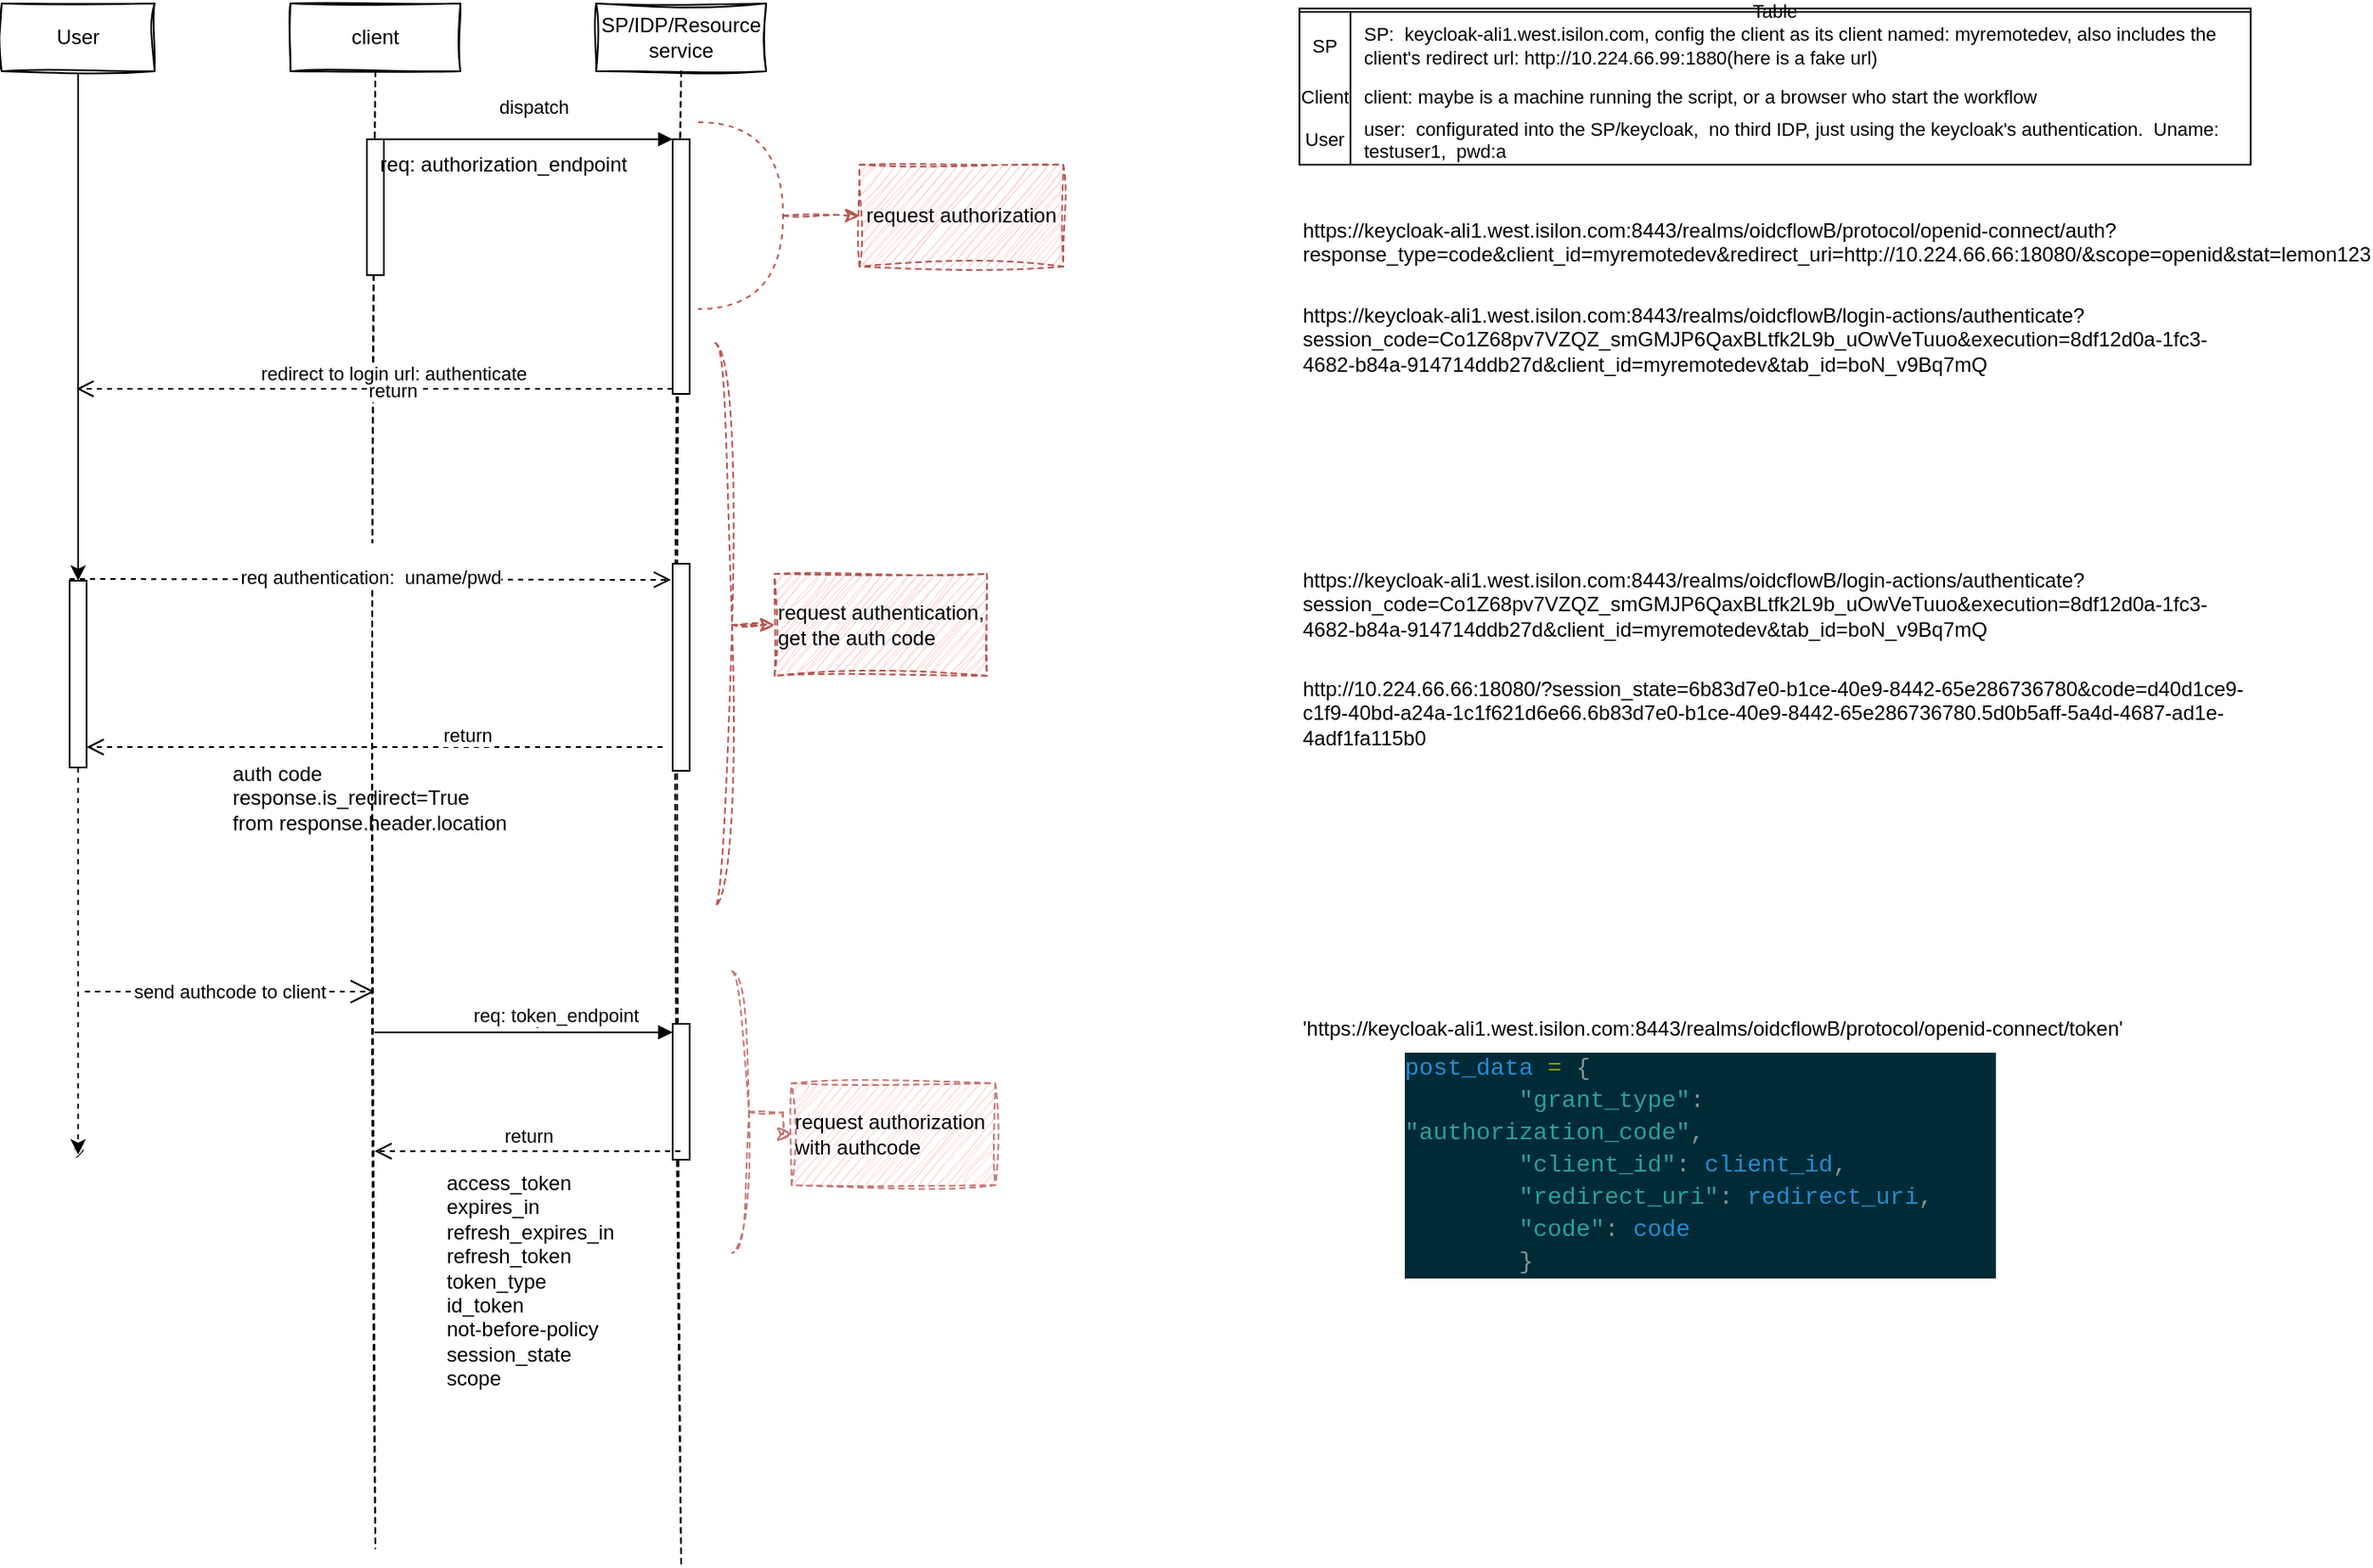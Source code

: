 <mxfile version="21.1.8" type="github">
  <diagram name="Page-1" id="2YBvvXClWsGukQMizWep">
    <mxGraphModel dx="1674" dy="707" grid="1" gridSize="10" guides="1" tooltips="1" connect="1" arrows="1" fold="1" page="1" pageScale="1" pageWidth="850" pageHeight="1100" math="0" shadow="0">
      <root>
        <mxCell id="0" />
        <mxCell id="1" parent="0" />
        <mxCell id="aM9ryv3xv72pqoxQDRHE-5" value="client" style="shape=umlLifeline;perimeter=lifelinePerimeter;whiteSpace=wrap;html=1;container=0;dropTarget=0;collapsible=0;recursiveResize=0;outlineConnect=0;portConstraint=eastwest;newEdgeStyle={&quot;edgeStyle&quot;:&quot;elbowEdgeStyle&quot;,&quot;elbow&quot;:&quot;vertical&quot;,&quot;curved&quot;:0,&quot;rounded&quot;:0};sketch=1;curveFitting=1;jiggle=2;rounded=0;glass=0;shadow=0;" parent="1" vertex="1">
          <mxGeometry x="256" y="40" width="100" height="910" as="geometry" />
        </mxCell>
        <mxCell id="aM9ryv3xv72pqoxQDRHE-6" value="" style="html=1;points=[];perimeter=orthogonalPerimeter;outlineConnect=0;targetShapes=umlLifeline;portConstraint=eastwest;newEdgeStyle={&quot;edgeStyle&quot;:&quot;elbowEdgeStyle&quot;,&quot;elbow&quot;:&quot;vertical&quot;,&quot;curved&quot;:0,&quot;rounded&quot;:0};" parent="aM9ryv3xv72pqoxQDRHE-5" vertex="1">
          <mxGeometry x="45" y="80" width="10" height="80" as="geometry" />
        </mxCell>
        <mxCell id="cdXz-gP29iLM56BV_aXq-1" value="SP/IDP/Resource service" style="shape=umlLifeline;perimeter=lifelinePerimeter;whiteSpace=wrap;html=1;container=0;dropTarget=0;collapsible=0;recursiveResize=0;outlineConnect=0;portConstraint=eastwest;newEdgeStyle={&quot;edgeStyle&quot;:&quot;elbowEdgeStyle&quot;,&quot;elbow&quot;:&quot;vertical&quot;,&quot;curved&quot;:0,&quot;rounded&quot;:0};sketch=1;curveFitting=1;jiggle=2;" parent="1" vertex="1">
          <mxGeometry x="436" y="40" width="100" height="920" as="geometry" />
        </mxCell>
        <mxCell id="cdXz-gP29iLM56BV_aXq-20" value="" style="html=1;points=[];perimeter=orthogonalPerimeter;outlineConnect=0;targetShapes=umlLifeline;portConstraint=eastwest;newEdgeStyle={&quot;edgeStyle&quot;:&quot;elbowEdgeStyle&quot;,&quot;elbow&quot;:&quot;vertical&quot;,&quot;curved&quot;:0,&quot;rounded&quot;:0};" parent="cdXz-gP29iLM56BV_aXq-1" vertex="1">
          <mxGeometry x="45" y="80" width="10" height="150" as="geometry" />
        </mxCell>
        <mxCell id="cdXz-gP29iLM56BV_aXq-53" value="" style="html=1;points=[];perimeter=orthogonalPerimeter;outlineConnect=0;targetShapes=umlLifeline;portConstraint=eastwest;newEdgeStyle={&quot;edgeStyle&quot;:&quot;elbowEdgeStyle&quot;,&quot;elbow&quot;:&quot;vertical&quot;,&quot;curved&quot;:0,&quot;rounded&quot;:0};" parent="cdXz-gP29iLM56BV_aXq-1" vertex="1">
          <mxGeometry x="45" y="601" width="10" height="80" as="geometry" />
        </mxCell>
        <mxCell id="cdXz-gP29iLM56BV_aXq-55" value="return" style="html=1;verticalAlign=bottom;endArrow=open;dashed=1;endSize=8;edgeStyle=elbowEdgeStyle;elbow=vertical;curved=0;rounded=0;" parent="cdXz-gP29iLM56BV_aXq-1" edge="1">
          <mxGeometry relative="1" as="geometry">
            <mxPoint x="-130.5" y="676" as="targetPoint" />
            <mxPoint x="49.5" y="676" as="sourcePoint" />
          </mxGeometry>
        </mxCell>
        <mxCell id="cdXz-gP29iLM56BV_aXq-62" value="access_token&#xa;expires_in&#xa;refresh_expires_in&#xa;refresh_token&#xa;token_type&#xa;id_token&#xa;not-before-policy&#xa;session_state&#xa;scope" style="text;whiteSpace=wrap;html=1;" parent="cdXz-gP29iLM56BV_aXq-1" vertex="1">
          <mxGeometry x="-90" y="681" width="130" height="150" as="geometry" />
        </mxCell>
        <mxCell id="Y0D-aAT1UQCaZyRApQrq-3" value="" style="html=1;points=[];perimeter=orthogonalPerimeter;outlineConnect=0;targetShapes=umlLifeline;portConstraint=eastwest;newEdgeStyle={&quot;edgeStyle&quot;:&quot;elbowEdgeStyle&quot;,&quot;elbow&quot;:&quot;vertical&quot;,&quot;curved&quot;:0,&quot;rounded&quot;:0};" vertex="1" parent="cdXz-gP29iLM56BV_aXq-1">
          <mxGeometry x="45" y="330" width="10" height="122" as="geometry" />
        </mxCell>
        <mxCell id="cdXz-gP29iLM56BV_aXq-11" value="https://keycloak-ali1.west.isilon.com:8443/realms/oidcflowB/protocol/openid-connect/auth?response_type=code&amp;client_id=myremotedev&amp;redirect_uri=http://10.224.66.66:18080/&amp;scope=openid&amp;stat=lemon123" style="text;whiteSpace=wrap;html=1;" parent="1" vertex="1">
          <mxGeometry x="850" y="160" width="560" height="50" as="geometry" />
        </mxCell>
        <mxCell id="cdXz-gP29iLM56BV_aXq-21" value="dispatch" style="html=1;verticalAlign=bottom;endArrow=block;edgeStyle=elbowEdgeStyle;elbow=vertical;curved=0;rounded=0;" parent="1" source="aM9ryv3xv72pqoxQDRHE-5" target="cdXz-gP29iLM56BV_aXq-20" edge="1">
          <mxGeometry x="0.062" y="10" relative="1" as="geometry">
            <mxPoint x="406" y="120" as="sourcePoint" />
            <Array as="points">
              <mxPoint x="446" y="120" />
            </Array>
            <mxPoint as="offset" />
          </mxGeometry>
        </mxCell>
        <mxCell id="cdXz-gP29iLM56BV_aXq-22" value="return" style="html=1;verticalAlign=bottom;endArrow=open;dashed=1;endSize=8;edgeStyle=elbowEdgeStyle;elbow=vertical;curved=0;rounded=0;" parent="1" edge="1">
          <mxGeometry x="-0.059" y="10" relative="1" as="geometry">
            <mxPoint x="130" y="267" as="targetPoint" />
            <mxPoint as="offset" />
            <mxPoint x="481" y="267" as="sourcePoint" />
          </mxGeometry>
        </mxCell>
        <mxCell id="cdXz-gP29iLM56BV_aXq-24" value="redirect to login url: authenticate&amp;nbsp;" style="edgeLabel;html=1;align=center;verticalAlign=middle;resizable=0;points=[];" parent="cdXz-gP29iLM56BV_aXq-22" vertex="1" connectable="0">
          <mxGeometry x="-0.429" y="-1" relative="1" as="geometry">
            <mxPoint x="-63" y="-8" as="offset" />
          </mxGeometry>
        </mxCell>
        <mxCell id="cdXz-gP29iLM56BV_aXq-23" value="req: authorization_endpoint" style="text;html=1;align=center;verticalAlign=middle;resizable=0;points=[];autosize=1;strokeColor=none;fillColor=none;" parent="1" vertex="1">
          <mxGeometry x="296" y="120" width="170" height="30" as="geometry" />
        </mxCell>
        <mxCell id="cdXz-gP29iLM56BV_aXq-39" value="return" style="html=1;verticalAlign=bottom;endArrow=open;dashed=1;endSize=8;edgeStyle=elbowEdgeStyle;elbow=vertical;curved=0;rounded=0;" parent="1" edge="1">
          <mxGeometry x="-0.032" relative="1" as="geometry">
            <mxPoint x="480" y="380" as="targetPoint" />
            <mxPoint x="126" y="379" as="sourcePoint" />
            <mxPoint as="offset" />
          </mxGeometry>
        </mxCell>
        <mxCell id="cdXz-gP29iLM56BV_aXq-41" value="&lt;br&gt;req authentication:&amp;nbsp; uname/pwd" style="edgeLabel;html=1;align=center;verticalAlign=middle;resizable=0;points=[];" parent="cdXz-gP29iLM56BV_aXq-39" vertex="1" connectable="0">
          <mxGeometry x="0.232" y="5" relative="1" as="geometry">
            <mxPoint x="-41" y="-4" as="offset" />
          </mxGeometry>
        </mxCell>
        <mxCell id="cdXz-gP29iLM56BV_aXq-44" value="return" style="html=1;verticalAlign=bottom;endArrow=open;dashed=1;endSize=8;edgeStyle=elbowEdgeStyle;elbow=vertical;curved=0;rounded=0;" parent="1" edge="1">
          <mxGeometry x="-0.322" y="2" relative="1" as="geometry">
            <mxPoint x="136" y="478" as="targetPoint" />
            <mxPoint x="475" y="478" as="sourcePoint" />
            <mxPoint as="offset" />
          </mxGeometry>
        </mxCell>
        <UserObject label="https://keycloak-ali1.west.isilon.com:8443/realms/oidcflowB/login-actions/authenticate?session_code=Co1Z68pv7VZQZ_smGMJP6QaxBLtfk2L9b_uOwVeTuuo&amp;execution=8df12d0a-1fc3-4682-b84a-914714ddb27d&amp;client_id=myremotedev&amp;tab_id=boN_v9Bq7mQ" link="https://keycloak-ali1.west.isilon.com:8443/realms/oidcflowB/login-actions/authenticate?session_code=Co1Z68pv7VZQZ_smGMJP6QaxBLtfk2L9b_uOwVeTuuo&amp;execution=8df12d0a-1fc3-4682-b84a-914714ddb27d&amp;client_id=myremotedev&amp;tab_id=boN_v9Bq7mQ" id="cdXz-gP29iLM56BV_aXq-45">
          <mxCell style="text;whiteSpace=wrap;html=1;" parent="1" vertex="1">
            <mxGeometry x="850" y="210" width="560" height="70" as="geometry" />
          </mxCell>
        </UserObject>
        <UserObject label="http://10.224.66.66:18080/?session_state=6b83d7e0-b1ce-40e9-8442-65e286736780&amp;code=d40d1ce9-c1f9-40bd-a24a-1c1f621d6e66.6b83d7e0-b1ce-40e9-8442-65e286736780.5d0b5aff-5a4d-4687-ad1e-4adf1fa115b0" link="http://10.224.66.66:18080/?session_state=6b83d7e0-b1ce-40e9-8442-65e286736780&amp;code=d40d1ce9-c1f9-40bd-a24a-1c1f621d6e66.6b83d7e0-b1ce-40e9-8442-65e286736780.5d0b5aff-5a4d-4687-ad1e-4adf1fa115b0" id="cdXz-gP29iLM56BV_aXq-50">
          <mxCell style="text;whiteSpace=wrap;html=1;" parent="1" vertex="1">
            <mxGeometry x="850" y="430" width="560" height="70" as="geometry" />
          </mxCell>
        </UserObject>
        <UserObject label="https://keycloak-ali1.west.isilon.com:8443/realms/oidcflowB/login-actions/authenticate?session_code=Co1Z68pv7VZQZ_smGMJP6QaxBLtfk2L9b_uOwVeTuuo&amp;execution=8df12d0a-1fc3-4682-b84a-914714ddb27d&amp;client_id=myremotedev&amp;tab_id=boN_v9Bq7mQ" link="https://keycloak-ali1.west.isilon.com:8443/realms/oidcflowB/login-actions/authenticate?session_code=Co1Z68pv7VZQZ_smGMJP6QaxBLtfk2L9b_uOwVeTuuo&amp;execution=8df12d0a-1fc3-4682-b84a-914714ddb27d&amp;client_id=myremotedev&amp;tab_id=boN_v9Bq7mQ" id="cdXz-gP29iLM56BV_aXq-51">
          <mxCell style="text;whiteSpace=wrap;html=1;" parent="1" vertex="1">
            <mxGeometry x="850" y="366" width="560" height="70" as="geometry" />
          </mxCell>
        </UserObject>
        <mxCell id="cdXz-gP29iLM56BV_aXq-52" value="&#39;https://keycloak-ali1.west.isilon.com:8443/realms/oidcflowB/protocol/openid-connect/token&#39;" style="text;whiteSpace=wrap;html=1;" parent="1" vertex="1">
          <mxGeometry x="850" y="630" width="520" height="40" as="geometry" />
        </mxCell>
        <mxCell id="cdXz-gP29iLM56BV_aXq-54" value="dispatch" style="html=1;verticalAlign=bottom;endArrow=block;edgeStyle=elbowEdgeStyle;elbow=vertical;curved=0;rounded=0;" parent="1" edge="1">
          <mxGeometry x="0.145" relative="1" as="geometry">
            <mxPoint x="305.5" y="646" as="sourcePoint" />
            <mxPoint x="481" y="646" as="targetPoint" />
            <mxPoint as="offset" />
          </mxGeometry>
        </mxCell>
        <mxCell id="cdXz-gP29iLM56BV_aXq-60" value="req: token_endpoint" style="edgeLabel;html=1;align=center;verticalAlign=middle;resizable=0;points=[];" parent="cdXz-gP29iLM56BV_aXq-54" vertex="1" connectable="0">
          <mxGeometry x="0.379" y="2" relative="1" as="geometry">
            <mxPoint x="-15" y="-8" as="offset" />
          </mxGeometry>
        </mxCell>
        <mxCell id="cdXz-gP29iLM56BV_aXq-61" value="&lt;div style=&quot;color: rgb(131, 148, 150); background-color: rgb(0, 43, 54); font-family: Consolas, &amp;quot;Courier New&amp;quot;, monospace; font-weight: normal; font-size: 14px; line-height: 19px;&quot;&gt;&lt;div&gt;&lt;span style=&quot;color: #268bd2;&quot;&gt;post_data&lt;/span&gt;&lt;span style=&quot;color: #839496;&quot;&gt; &lt;/span&gt;&lt;span style=&quot;color: #859900;&quot;&gt;=&lt;/span&gt;&lt;span style=&quot;color: #839496;&quot;&gt; {&lt;/span&gt;&lt;/div&gt;&lt;div&gt;&lt;span style=&quot;color: #839496;&quot;&gt;&amp;nbsp; &amp;nbsp; &amp;nbsp; &amp;nbsp; &lt;/span&gt;&lt;span style=&quot;color: #2aa198;&quot;&gt;&quot;grant_type&quot;&lt;/span&gt;&lt;span style=&quot;color: #839496;&quot;&gt;: &lt;/span&gt;&lt;span style=&quot;color: #2aa198;&quot;&gt;&quot;authorization_code&quot;&lt;/span&gt;&lt;span style=&quot;color: #839496;&quot;&gt;,&lt;/span&gt;&lt;/div&gt;&lt;div&gt;&lt;span style=&quot;color: #839496;&quot;&gt;&amp;nbsp; &amp;nbsp; &amp;nbsp; &amp;nbsp; &lt;/span&gt;&lt;span style=&quot;color: #2aa198;&quot;&gt;&quot;client_id&quot;&lt;/span&gt;&lt;span style=&quot;color: #839496;&quot;&gt;: &lt;/span&gt;&lt;span style=&quot;color: #268bd2;&quot;&gt;client_id&lt;/span&gt;&lt;span style=&quot;color: #839496;&quot;&gt;,&lt;/span&gt;&lt;/div&gt;&lt;div&gt;&lt;span style=&quot;color: #839496;&quot;&gt;&amp;nbsp; &amp;nbsp; &amp;nbsp; &amp;nbsp; &lt;/span&gt;&lt;span style=&quot;color: #2aa198;&quot;&gt;&quot;redirect_uri&quot;&lt;/span&gt;&lt;span style=&quot;color: #839496;&quot;&gt;: &lt;/span&gt;&lt;span style=&quot;color: #268bd2;&quot;&gt;redirect_uri&lt;/span&gt;&lt;span style=&quot;color: #839496;&quot;&gt;,&lt;/span&gt;&lt;/div&gt;&lt;div&gt;&lt;span style=&quot;color: #839496;&quot;&gt;&amp;nbsp; &amp;nbsp; &amp;nbsp; &amp;nbsp; &lt;/span&gt;&lt;span style=&quot;color: #2aa198;&quot;&gt;&quot;code&quot;&lt;/span&gt;&lt;span style=&quot;color: #839496;&quot;&gt;: &lt;/span&gt;&lt;span style=&quot;color: #268bd2;&quot;&gt;code&lt;/span&gt;&lt;/div&gt;&lt;div&gt;&lt;span style=&quot;color: #839496;&quot;&gt;&amp;nbsp; &amp;nbsp; &amp;nbsp; &amp;nbsp; }&lt;/span&gt;&lt;/div&gt;&lt;/div&gt;" style="text;whiteSpace=wrap;html=1;" parent="1" vertex="1">
          <mxGeometry x="910" y="651" width="350" height="110" as="geometry" />
        </mxCell>
        <mxCell id="cdXz-gP29iLM56BV_aXq-64" value="&lt;div style=&quot;border-color: var(--border-color);&quot;&gt;auth code&lt;/div&gt;&lt;div style=&quot;border-color: var(--border-color);&quot;&gt;response.is_redirect=True&lt;/div&gt;&lt;div style=&quot;border-color: var(--border-color);&quot;&gt;from response.header.location&lt;/div&gt;&lt;div style=&quot;border-color: var(--border-color);&quot;&gt;&lt;br&gt;&lt;br&gt;&lt;/div&gt;" style="text;whiteSpace=wrap;html=1;align=left;" parent="1" vertex="1">
          <mxGeometry x="220" y="480" width="190" height="70" as="geometry" />
        </mxCell>
        <mxCell id="cdXz-gP29iLM56BV_aXq-66" value="Table" style="shape=table;startSize=2;container=1;collapsible=0;childLayout=tableLayout;fixedRows=1;rowLines=0;fontStyle=0;strokeColor=default;fontSize=11;" parent="1" vertex="1">
          <mxGeometry x="850" y="43" width="560" height="92" as="geometry" />
        </mxCell>
        <mxCell id="cdXz-gP29iLM56BV_aXq-67" value="" style="shape=tableRow;horizontal=0;startSize=0;swimlaneHead=0;swimlaneBody=0;top=0;left=0;bottom=0;right=0;collapsible=0;dropTarget=0;fillColor=none;points=[[0,0.5],[1,0.5]];portConstraint=eastwest;strokeColor=inherit;fontSize=11;" parent="cdXz-gP29iLM56BV_aXq-66" vertex="1">
          <mxGeometry y="2" width="560" height="40" as="geometry" />
        </mxCell>
        <mxCell id="cdXz-gP29iLM56BV_aXq-68" value="SP" style="shape=partialRectangle;html=1;whiteSpace=wrap;connectable=0;fillColor=none;top=0;left=0;bottom=0;right=0;overflow=hidden;pointerEvents=1;strokeColor=inherit;fontSize=11;" parent="cdXz-gP29iLM56BV_aXq-67" vertex="1">
          <mxGeometry width="30" height="40" as="geometry">
            <mxRectangle width="30" height="40" as="alternateBounds" />
          </mxGeometry>
        </mxCell>
        <mxCell id="cdXz-gP29iLM56BV_aXq-69" value="SP:&amp;nbsp; keycloak-ali1.west.isilon.com, config the client as its client named: myremotedev, also includes the client&#39;s redirect url: http://10.224.66.99:1880(here is a fake url)" style="shape=partialRectangle;html=1;whiteSpace=wrap;connectable=0;fillColor=none;top=0;left=0;bottom=0;right=0;align=left;spacingLeft=6;overflow=hidden;strokeColor=inherit;fontSize=11;" parent="cdXz-gP29iLM56BV_aXq-67" vertex="1">
          <mxGeometry x="30" width="530" height="40" as="geometry">
            <mxRectangle width="530" height="40" as="alternateBounds" />
          </mxGeometry>
        </mxCell>
        <mxCell id="cdXz-gP29iLM56BV_aXq-70" value="" style="shape=tableRow;horizontal=0;startSize=0;swimlaneHead=0;swimlaneBody=0;top=0;left=0;bottom=0;right=0;collapsible=0;dropTarget=0;fillColor=none;points=[[0,0.5],[1,0.5]];portConstraint=eastwest;strokeColor=inherit;fontSize=11;" parent="cdXz-gP29iLM56BV_aXq-66" vertex="1">
          <mxGeometry y="42" width="560" height="20" as="geometry" />
        </mxCell>
        <mxCell id="cdXz-gP29iLM56BV_aXq-71" value="Client" style="shape=partialRectangle;html=1;whiteSpace=wrap;connectable=0;fillColor=none;top=0;left=0;bottom=0;right=0;overflow=hidden;strokeColor=inherit;fontSize=11;" parent="cdXz-gP29iLM56BV_aXq-70" vertex="1">
          <mxGeometry width="30" height="20" as="geometry">
            <mxRectangle width="30" height="20" as="alternateBounds" />
          </mxGeometry>
        </mxCell>
        <mxCell id="cdXz-gP29iLM56BV_aXq-72" value="client: maybe is a machine running the script, or a browser who start the workflow" style="shape=partialRectangle;html=1;whiteSpace=wrap;connectable=0;fillColor=none;top=0;left=0;bottom=0;right=0;align=left;spacingLeft=6;overflow=hidden;strokeColor=inherit;fontSize=11;" parent="cdXz-gP29iLM56BV_aXq-70" vertex="1">
          <mxGeometry x="30" width="530" height="20" as="geometry">
            <mxRectangle width="530" height="20" as="alternateBounds" />
          </mxGeometry>
        </mxCell>
        <mxCell id="cdXz-gP29iLM56BV_aXq-73" value="" style="shape=tableRow;horizontal=0;startSize=0;swimlaneHead=0;swimlaneBody=0;top=0;left=0;bottom=0;right=0;collapsible=0;dropTarget=0;fillColor=none;points=[[0,0.5],[1,0.5]];portConstraint=eastwest;strokeColor=inherit;fontSize=11;" parent="cdXz-gP29iLM56BV_aXq-66" vertex="1">
          <mxGeometry y="62" width="560" height="30" as="geometry" />
        </mxCell>
        <mxCell id="cdXz-gP29iLM56BV_aXq-74" value="User" style="shape=partialRectangle;html=1;whiteSpace=wrap;connectable=0;fillColor=none;top=0;left=0;bottom=0;right=0;overflow=hidden;strokeColor=inherit;fontSize=11;" parent="cdXz-gP29iLM56BV_aXq-73" vertex="1">
          <mxGeometry width="30" height="30" as="geometry">
            <mxRectangle width="30" height="30" as="alternateBounds" />
          </mxGeometry>
        </mxCell>
        <mxCell id="cdXz-gP29iLM56BV_aXq-75" value="user:&amp;nbsp; configurated into the SP/keycloak,&amp;nbsp; no third IDP, just using the keycloak&#39;s authentication.&amp;nbsp; Uname: testuser1,&amp;nbsp; pwd:a" style="shape=partialRectangle;html=1;whiteSpace=wrap;connectable=0;fillColor=none;top=0;left=0;bottom=0;right=0;align=left;spacingLeft=6;overflow=hidden;strokeColor=inherit;fontSize=11;" parent="cdXz-gP29iLM56BV_aXq-73" vertex="1">
          <mxGeometry x="30" width="530" height="30" as="geometry">
            <mxRectangle width="530" height="30" as="alternateBounds" />
          </mxGeometry>
        </mxCell>
        <mxCell id="cdXz-gP29iLM56BV_aXq-87" value="" style="edgeStyle=orthogonalEdgeStyle;rounded=0;orthogonalLoop=1;jettySize=auto;html=1;fillColor=#f8cecc;strokeColor=#b85450;dashed=1;shadow=0;sketch=1;curveFitting=1;jiggle=2;" parent="1" source="cdXz-gP29iLM56BV_aXq-85" target="cdXz-gP29iLM56BV_aXq-86" edge="1">
          <mxGeometry relative="1" as="geometry" />
        </mxCell>
        <mxCell id="cdXz-gP29iLM56BV_aXq-85" value="" style="shape=requiredInterface;html=1;verticalLabelPosition=bottom;sketch=0;fillColor=#f8cecc;strokeColor=#b85450;dashed=1;" parent="1" vertex="1">
          <mxGeometry x="496" y="110" width="50" height="110" as="geometry" />
        </mxCell>
        <mxCell id="cdXz-gP29iLM56BV_aXq-86" value="request authorization" style="whiteSpace=wrap;html=1;fillColor=#f8cecc;strokeColor=#b85450;dashed=1;shadow=0;sketch=1;curveFitting=1;jiggle=2;" parent="1" vertex="1">
          <mxGeometry x="591" y="135" width="120" height="60" as="geometry" />
        </mxCell>
        <mxCell id="cdXz-gP29iLM56BV_aXq-90" value="" style="edgeStyle=orthogonalEdgeStyle;rounded=0;orthogonalLoop=1;jettySize=auto;html=1;fillColor=#f8cecc;strokeColor=#b85450;dashed=1;shadow=0;sketch=1;curveFitting=1;jiggle=2;" parent="1" source="cdXz-gP29iLM56BV_aXq-88" target="cdXz-gP29iLM56BV_aXq-89" edge="1">
          <mxGeometry relative="1" as="geometry" />
        </mxCell>
        <mxCell id="cdXz-gP29iLM56BV_aXq-88" value="" style="shape=requiredInterface;html=1;verticalLabelPosition=bottom;fillColor=#f8cecc;strokeColor=#b85450;dashed=1;shadow=0;sketch=1;curveFitting=1;jiggle=2;" parent="1" vertex="1">
          <mxGeometry x="506" y="240" width="10" height="332" as="geometry" />
        </mxCell>
        <mxCell id="cdXz-gP29iLM56BV_aXq-89" value="request authentication, get the auth code" style="whiteSpace=wrap;html=1;align=left;fillColor=#f8cecc;strokeColor=#b85450;dashed=1;shadow=0;sketch=1;curveFitting=1;jiggle=2;" parent="1" vertex="1">
          <mxGeometry x="541" y="376" width="125" height="60" as="geometry" />
        </mxCell>
        <mxCell id="cdXz-gP29iLM56BV_aXq-93" value="" style="edgeStyle=orthogonalEdgeStyle;rounded=0;orthogonalLoop=1;jettySize=auto;html=1;sketch=1;curveFitting=1;jiggle=2;dashed=1;fillColor=#f8cecc;strokeColor=#b85450;shadow=0;opacity=80;metaEdit=0;fixDash=0;" parent="1" source="cdXz-gP29iLM56BV_aXq-91" target="cdXz-gP29iLM56BV_aXq-92" edge="1">
          <mxGeometry relative="1" as="geometry" />
        </mxCell>
        <mxCell id="cdXz-gP29iLM56BV_aXq-91" value="" style="shape=requiredInterface;html=1;verticalLabelPosition=bottom;sketch=1;curveFitting=1;jiggle=2;dashed=1;fillColor=#f8cecc;strokeColor=#b85450;shadow=0;opacity=80;metaEdit=0;fixDash=0;" parent="1" vertex="1">
          <mxGeometry x="516" y="610" width="10" height="166" as="geometry" />
        </mxCell>
        <mxCell id="cdXz-gP29iLM56BV_aXq-92" value="request authorization with authcode" style="whiteSpace=wrap;html=1;sketch=1;align=left;curveFitting=1;jiggle=2;dashed=1;fillColor=#f8cecc;strokeColor=#b85450;shadow=0;opacity=80;metaEdit=0;fixDash=0;" parent="1" vertex="1">
          <mxGeometry x="551" y="676" width="120" height="60" as="geometry" />
        </mxCell>
        <mxCell id="cdXz-gP29iLM56BV_aXq-100" style="edgeStyle=orthogonalEdgeStyle;rounded=0;orthogonalLoop=1;jettySize=auto;html=1;exitX=0.5;exitY=1;exitDx=0;exitDy=0;entryX=0.475;entryY=-0.175;entryDx=0;entryDy=0;entryPerimeter=0;dashed=1;" parent="1" source="cdXz-gP29iLM56BV_aXq-98" target="cdXz-gP29iLM56BV_aXq-96" edge="1">
          <mxGeometry relative="1" as="geometry">
            <mxPoint x="131" y="250" as="targetPoint" />
          </mxGeometry>
        </mxCell>
        <mxCell id="Y0D-aAT1UQCaZyRApQrq-2" style="edgeStyle=orthogonalEdgeStyle;rounded=0;orthogonalLoop=1;jettySize=auto;html=1;entryX=0.5;entryY=0;entryDx=0;entryDy=0;entryPerimeter=0;" edge="1" parent="1" source="cdXz-gP29iLM56BV_aXq-94" target="cdXz-gP29iLM56BV_aXq-98">
          <mxGeometry relative="1" as="geometry" />
        </mxCell>
        <mxCell id="cdXz-gP29iLM56BV_aXq-94" value="User" style="rounded=0;whiteSpace=wrap;html=1;sketch=1;curveFitting=1;jiggle=2;" parent="1" vertex="1">
          <mxGeometry x="86" y="40" width="90" height="40" as="geometry" />
        </mxCell>
        <mxCell id="cdXz-gP29iLM56BV_aXq-96" value="" style="shape=waypoint;sketch=1;size=6;pointerEvents=1;points=[];fillColor=default;resizable=0;rotatable=0;perimeter=centerPerimeter;snapToPoint=1;rounded=0;curveFitting=1;jiggle=2;" parent="1" vertex="1">
          <mxGeometry x="121" y="708" width="20" height="20" as="geometry" />
        </mxCell>
        <mxCell id="cdXz-gP29iLM56BV_aXq-98" value="" style="html=1;points=[];perimeter=orthogonalPerimeter;outlineConnect=0;targetShapes=umlLifeline;portConstraint=eastwest;newEdgeStyle={&quot;edgeStyle&quot;:&quot;elbowEdgeStyle&quot;,&quot;elbow&quot;:&quot;vertical&quot;,&quot;curved&quot;:0,&quot;rounded&quot;:0};" parent="1" vertex="1">
          <mxGeometry x="126" y="380" width="10" height="110" as="geometry" />
        </mxCell>
        <mxCell id="Y0D-aAT1UQCaZyRApQrq-7" value="send authcode to client" style="endArrow=open;endSize=12;dashed=1;html=1;rounded=0;" edge="1" parent="1" target="aM9ryv3xv72pqoxQDRHE-5">
          <mxGeometry x="-0.003" width="160" relative="1" as="geometry">
            <mxPoint x="135" y="622" as="sourcePoint" />
            <mxPoint x="295" y="622" as="targetPoint" />
            <Array as="points">
              <mxPoint x="210" y="622" />
            </Array>
            <mxPoint as="offset" />
          </mxGeometry>
        </mxCell>
      </root>
    </mxGraphModel>
  </diagram>
</mxfile>

